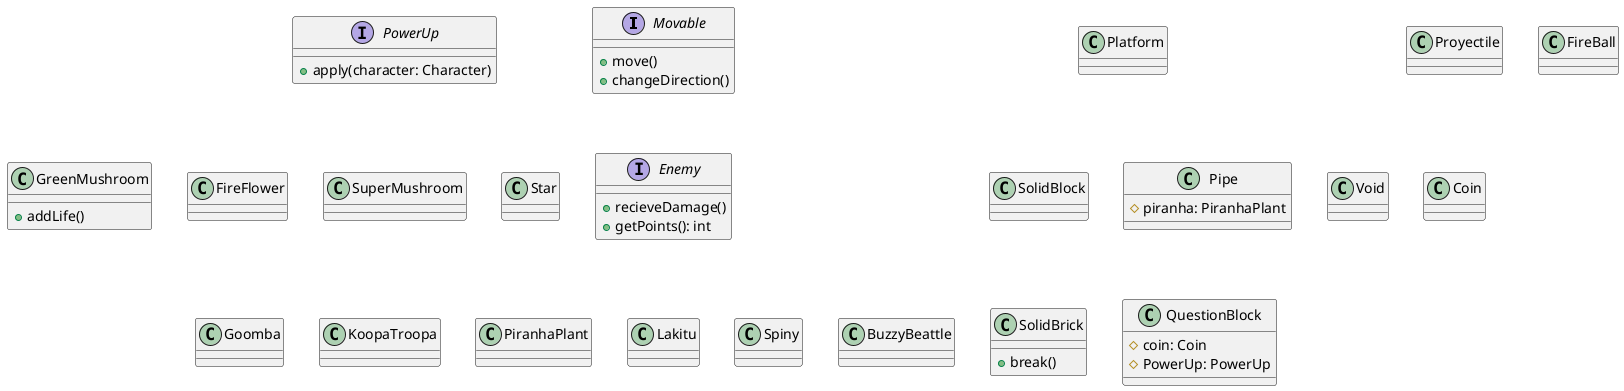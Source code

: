 @startuml
' TODO: agregar constructores y getters y setters (habría que preguntar si podemos evitar algunos getters y setters en pos de encapsulamiento)
'
interface Movable{
    +move()
    +changeDirection()
}

interface Enemy { 
    +recieveDamage() 
    +getPoints(): int
}

Enemy .u[hidden].|> Movable
Goomba .u[hidden].|> Enemy
KoopaTroopa .u[hidden].|> Enemy
PiranhaPlant .u[hidden].|> Enemy
Lakitu .u[hidden].|> Enemy
Spiny .u[hidden].|> Enemy
BuzzyBeattle .u[hidden].|> Enemy

interface PowerUp {
    +apply(character: Character)
}

class GreenMushroom{
    +addLife()
}

class Proyectile
class FireBall

class Pipe {
    #piranha: PiranhaPlant
}

class SolidBrick {
    +break()
}

class QuestionBlock {
    #coin: Coin
    #PowerUp: PowerUp
}

class Coin

Void .u[hidden].|> Platform
SolidBlock .u[hidden].|> Platform
SolidBrick -u[hidden]-|> SolidBlock
QuestionBlock -u[hidden]-|> SolidBlock
Pipe .u[hidden].|> Platform

FireFlower .u[hidden].|> PowerUp
SuperMushroom .u[hidden].|> PowerUp
Star .u[hidden].|> PowerUp
GreenMushroom .u[hidden].|> PowerUp

Platform -l[hidden]- Movable
Movable -l[hidden]- PowerUp
@enduml

